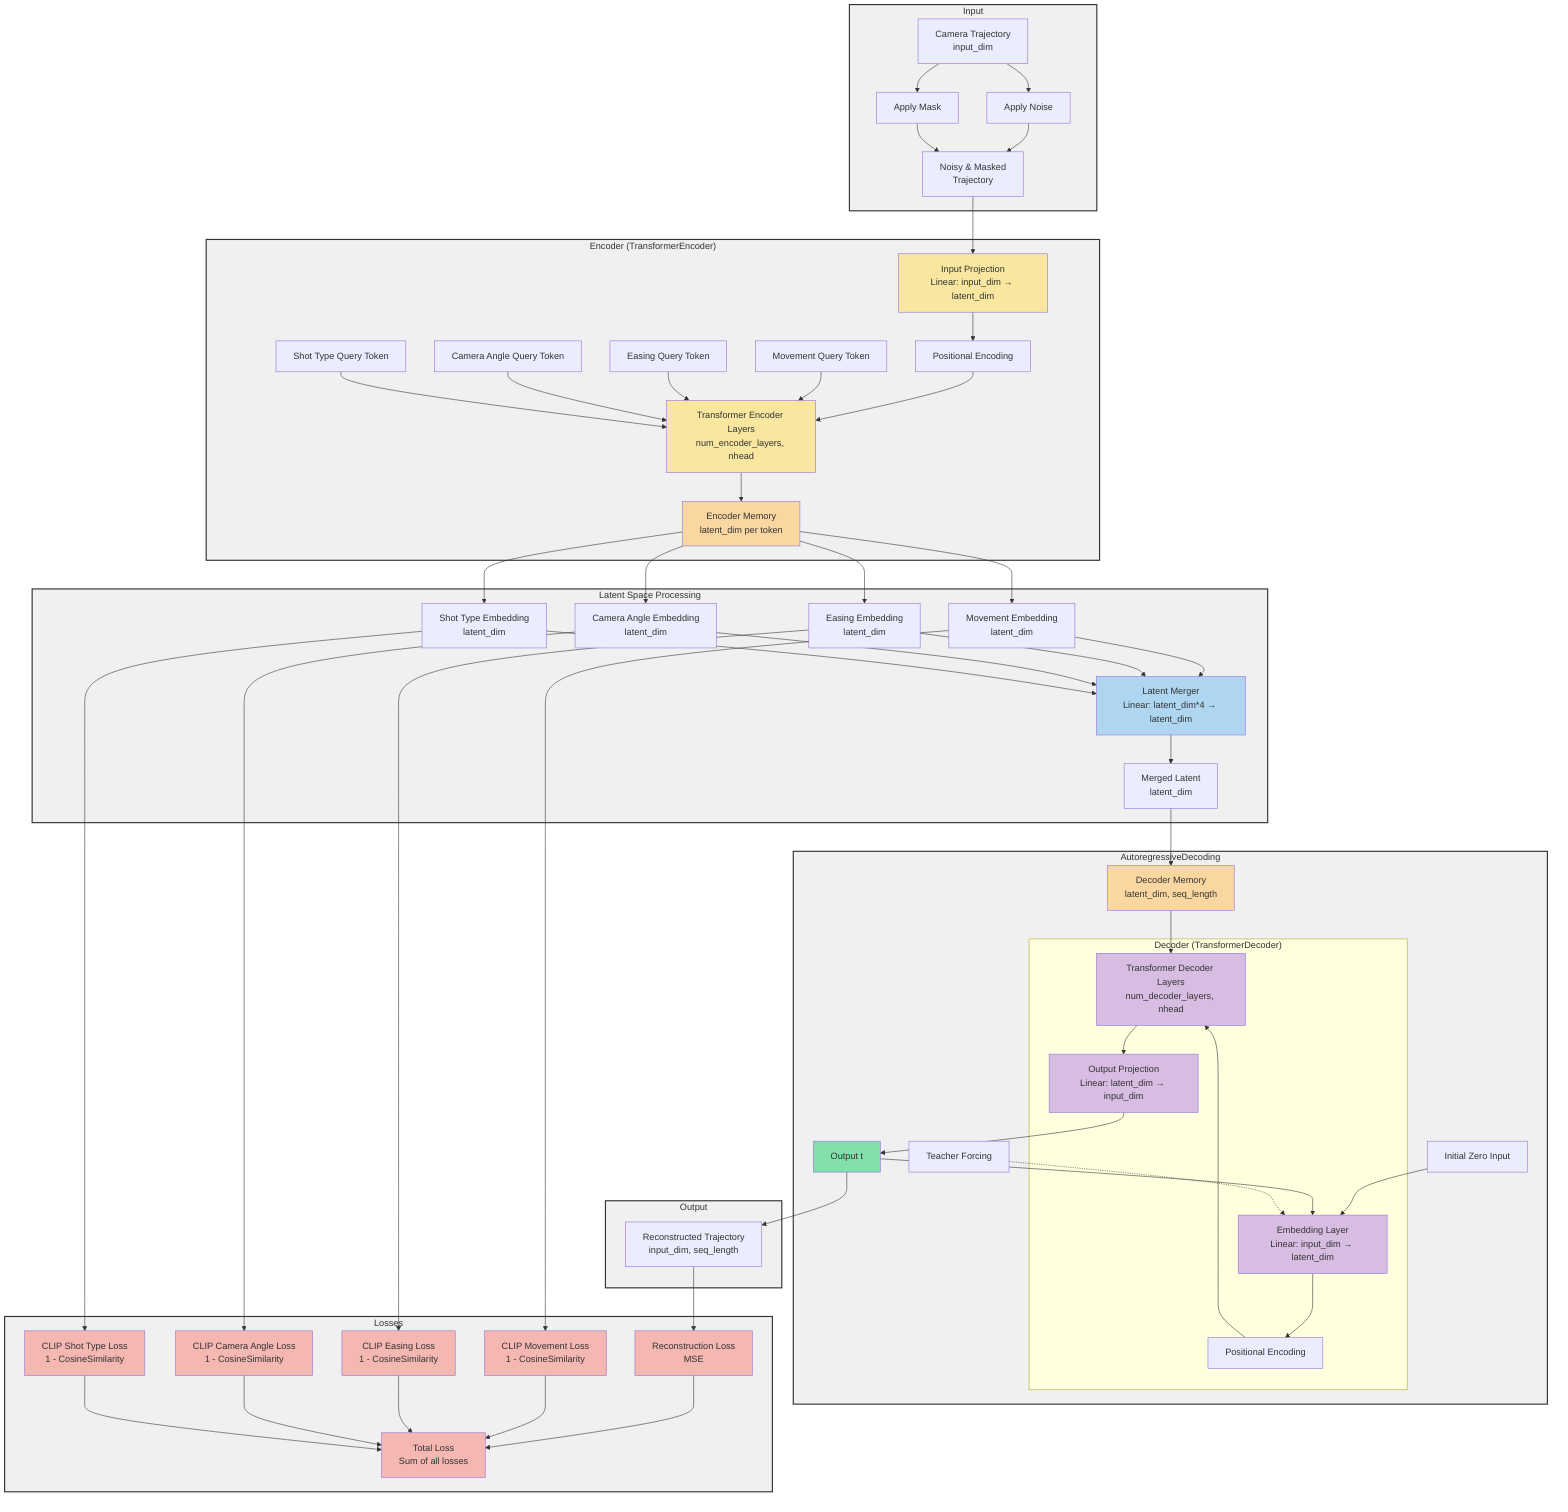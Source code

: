 graph TD
    subgraph Input
        A[Camera Trajectory<br>input_dim] --> B[Apply Noise]
        A --> C[Apply Mask]
        B & C --> D[Noisy & Masked<br>Trajectory]
    end

    subgraph Encoder["Encoder (TransformerEncoder)"]
        E[Input Projection<br>Linear: input_dim → latent_dim]
        F[Positional Encoding]
        G[Transformer Encoder Layers<br>num_encoder_layers, nhead]
        H1[Movement Query Token]
        H2[Easing Query Token]
        H3[Camera Angle Query Token]
        H4[Shot Type Query Token]
        M1[Encoder Memory<br>latent_dim per token]
    end

    subgraph LatentSpace["Latent Space Processing"]
        I1[Movement Embedding<br>latent_dim]
        I2[Easing Embedding<br>latent_dim]
        I3[Camera Angle Embedding<br>latent_dim]
        I4[Shot Type Embedding<br>latent_dim]
        J[Latent Merger<br>Linear: latent_dim*4 → latent_dim]
        K[Merged Latent<br>latent_dim]
    end

    subgraph AutoregressiveDecoding
        subgraph Decoder["Decoder (TransformerDecoder)"]
            L[Embedding Layer<br>Linear: input_dim → latent_dim]
            M[Positional Encoding]
            N[Transformer Decoder Layers<br>num_decoder_layers, nhead]
            O[Output Projection<br>Linear: latent_dim → input_dim]
        end
        P[Initial Zero Input]
        Q[Teacher Forcing]
        R1[Output t]
        M2[Decoder Memory<br>latent_dim, seq_length]
    end

    subgraph Output
        R[Reconstructed Trajectory<br>input_dim, seq_length]
    end

    subgraph Losses
        S1[Reconstruction Loss<br>MSE]
        S2[CLIP Movement Loss<br>1 - CosineSimilarity]
        S3[CLIP Easing Loss<br>1 - CosineSimilarity]
        S4[CLIP Camera Angle Loss<br>1 - CosineSimilarity]
        S5[CLIP Shot Type Loss<br>1 - CosineSimilarity]
        T[Total Loss<br>Sum of all losses]
    end

    D --> E --> F --> G
    H1 & H2 & H3 & H4 --> G
    G --> M1
    M1 --> I1 & I2 & I3 & I4
    I1 & I2 & I3 & I4 --> J --> K
    K --> M2
    M2 --> N
    P --> L
    L --> M --> N
    N --> O --> R1
    R1 --> L
    Q -.-> L
    R1 --> R
    R --> S1
    I1 --> S2
    I2 --> S3
    I3 --> S4
    I4 --> S5
    S1 & S2 & S3 & S4 & S5 --> T

    classDef subgraphStyle fill:#f0f0f0,stroke:#333,stroke-width:2px;
    class Input,Encoder,LatentSpace,AutoregressiveDecoding,Output,Losses subgraphStyle;

    style E fill:#f9e79f
    style G fill:#f9e79f
    style J fill:#aed6f1
    style L fill:#d7bde2
    style N fill:#d7bde2
    style O fill:#d7bde2
    style M1 fill:#fad7a0
    style M2 fill:#fad7a0
    style R1 fill:#82e0aa
    style S1 fill:#f5b7b1
    style S2 fill:#f5b7b1
    style S3 fill:#f5b7b1
    style S4 fill:#f5b7b1
    style S5 fill:#f5b7b1
    style T fill:#f5b7b1
